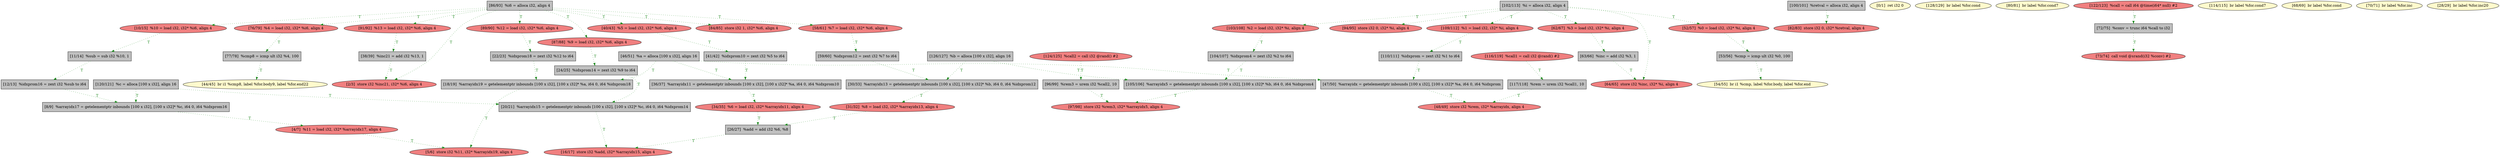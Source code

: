 
digraph G {


node194 [fillcolor=grey,label="[41/42]  %idxprom10 = zext i32 %5 to i64",shape=rectangle,style=filled ]
node189 [fillcolor=grey,label="[53/56]  %cmp = icmp ult i32 %0, 100",shape=rectangle,style=filled ]
node187 [fillcolor=grey,label="[46/51]  %a = alloca [100 x i32], align 16",shape=rectangle,style=filled ]
node183 [fillcolor=lemonchiffon,label="[44/45]  br i1 %cmp8, label %for.body9, label %for.end22",shape=ellipse,style=filled ]
node182 [fillcolor=lightcoral,label="[40/43]  %5 = load i32, i32* %i6, align 4",shape=ellipse,style=filled ]
node181 [fillcolor=grey,label="[38/39]  %inc21 = add i32 %13, 1",shape=rectangle,style=filled ]
node180 [fillcolor=grey,label="[100/101]  %retval = alloca i32, align 4",shape=rectangle,style=filled ]
node179 [fillcolor=grey,label="[8/9]  %arrayidx17 = getelementptr inbounds [100 x i32], [100 x i32]* %c, i64 0, i64 %idxprom16",shape=rectangle,style=filled ]
node175 [fillcolor=lightcoral,label="[4/7]  %11 = load i32, i32* %arrayidx17, align 4",shape=ellipse,style=filled ]
node173 [fillcolor=grey,label="[30/33]  %arrayidx13 = getelementptr inbounds [100 x i32], [100 x i32]* %b, i64 0, i64 %idxprom12",shape=rectangle,style=filled ]
node171 [fillcolor=lightcoral,label="[103/108]  %2 = load i32, i32* %i, align 4",shape=ellipse,style=filled ]
node170 [fillcolor=lemonchiffon,label="[0/1]  ret i32 0",shape=ellipse,style=filled ]
node169 [fillcolor=grey,label="[22/23]  %idxprom18 = zext i32 %12 to i64",shape=rectangle,style=filled ]
node168 [fillcolor=grey,label="[24/25]  %idxprom14 = zext i32 %9 to i64",shape=rectangle,style=filled ]
node167 [fillcolor=lightcoral,label="[2/3]  store i32 %inc21, i32* %i6, align 4",shape=ellipse,style=filled ]
node192 [fillcolor=lightcoral,label="[109/112]  %1 = load i32, i32* %i, align 4",shape=ellipse,style=filled ]
node166 [fillcolor=lightcoral,label="[16/17]  store i32 %add, i32* %arrayidx15, align 4",shape=ellipse,style=filled ]
node145 [fillcolor=lightcoral,label="[89/90]  %12 = load i32, i32* %i6, align 4",shape=ellipse,style=filled ]
node172 [fillcolor=grey,label="[102/113]  %i = alloca i32, align 4",shape=rectangle,style=filled ]
node147 [fillcolor=lightcoral,label="[91/92]  %13 = load i32, i32* %i6, align 4",shape=ellipse,style=filled ]
node185 [fillcolor=grey,label="[11/14]  %sub = sub i32 %10, 1",shape=rectangle,style=filled ]
node155 [fillcolor=lemonchiffon,label="[128/129]  br label %for.cond",shape=ellipse,style=filled ]
node143 [fillcolor=lightcoral,label="[87/88]  %9 = load i32, i32* %i6, align 4",shape=ellipse,style=filled ]
node148 [fillcolor=lightcoral,label="[124/125]  %call2 = call i32 @rand() #2",shape=ellipse,style=filled ]
node144 [fillcolor=grey,label="[120/121]  %c = alloca [100 x i32], align 16",shape=rectangle,style=filled ]
node191 [fillcolor=lightcoral,label="[52/57]  %0 = load i32, i32* %i, align 4",shape=ellipse,style=filled ]
node137 [fillcolor=grey,label="[77/78]  %cmp8 = icmp ult i32 %4, 100",shape=rectangle,style=filled ]
node138 [fillcolor=grey,label="[12/13]  %idxprom16 = zext i32 %sub to i64",shape=rectangle,style=filled ]
node184 [fillcolor=grey,label="[105/106]  %arrayidx5 = getelementptr inbounds [100 x i32], [100 x i32]* %b, i64 0, i64 %idxprom4",shape=rectangle,style=filled ]
node178 [fillcolor=grey,label="[18/19]  %arrayidx19 = getelementptr inbounds [100 x i32], [100 x i32]* %a, i64 0, i64 %idxprom18",shape=rectangle,style=filled ]
node177 [fillcolor=grey,label="[20/21]  %arrayidx15 = getelementptr inbounds [100 x i32], [100 x i32]* %c, i64 0, i64 %idxprom14",shape=rectangle,style=filled ]
node136 [fillcolor=lightcoral,label="[116/119]  %call1 = call i32 @rand() #2",shape=ellipse,style=filled ]
node160 [fillcolor=grey,label="[96/99]  %rem3 = urem i32 %call2, 10",shape=rectangle,style=filled ]
node132 [fillcolor=lightcoral,label="[58/61]  %7 = load i32, i32* %i6, align 4",shape=ellipse,style=filled ]
node130 [fillcolor=grey,label="[59/60]  %idxprom12 = zext i32 %7 to i64",shape=rectangle,style=filled ]
node161 [fillcolor=lightcoral,label="[94/95]  store i32 0, i32* %i, align 4",shape=ellipse,style=filled ]
node141 [fillcolor=lemonchiffon,label="[80/81]  br label %for.cond7",shape=ellipse,style=filled ]
node139 [fillcolor=grey,label="[72/75]  %conv = trunc i64 %call to i32",shape=rectangle,style=filled ]
node176 [fillcolor=lightcoral,label="[10/15]  %10 = load i32, i32* %i6, align 4",shape=ellipse,style=filled ]
node156 [fillcolor=grey,label="[117/118]  %rem = urem i32 %call1, 10",shape=rectangle,style=filled ]
node151 [fillcolor=lightcoral,label="[122/123]  %call = call i64 @time(i64* null) #2",shape=ellipse,style=filled ]
node190 [fillcolor=lemonchiffon,label="[54/55]  br i1 %cmp, label %for.body, label %for.end",shape=ellipse,style=filled ]
node159 [fillcolor=lightcoral,label="[34/35]  %6 = load i32, i32* %arrayidx11, align 4",shape=ellipse,style=filled ]
node152 [fillcolor=lightcoral,label="[97/98]  store i32 %rem3, i32* %arrayidx5, align 4",shape=ellipse,style=filled ]
node193 [fillcolor=lemonchiffon,label="[114/115]  br label %for.cond7",shape=ellipse,style=filled ]
node134 [fillcolor=lemonchiffon,label="[68/69]  br label %for.cond",shape=ellipse,style=filled ]
node150 [fillcolor=grey,label="[110/111]  %idxprom = zext i32 %1 to i64",shape=rectangle,style=filled ]
node154 [fillcolor=lightcoral,label="[84/85]  store i32 1, i32* %i6, align 4",shape=ellipse,style=filled ]
node140 [fillcolor=lightcoral,label="[76/79]  %4 = load i32, i32* %i6, align 4",shape=ellipse,style=filled ]
node188 [fillcolor=grey,label="[47/50]  %arrayidx = getelementptr inbounds [100 x i32], [100 x i32]* %a, i64 0, i64 %idxprom",shape=rectangle,style=filled ]
node146 [fillcolor=grey,label="[63/66]  %inc = add i32 %3, 1",shape=rectangle,style=filled ]
node131 [fillcolor=lemonchiffon,label="[70/71]  br label %for.inc",shape=ellipse,style=filled ]
node149 [fillcolor=grey,label="[86/93]  %i6 = alloca i32, align 4",shape=rectangle,style=filled ]
node153 [fillcolor=lightcoral,label="[31/32]  %8 = load i32, i32* %arrayidx13, align 4",shape=ellipse,style=filled ]
node157 [fillcolor=grey,label="[126/127]  %b = alloca [100 x i32], align 16",shape=rectangle,style=filled ]
node186 [fillcolor=lightcoral,label="[48/49]  store i32 %rem, i32* %arrayidx, align 4",shape=ellipse,style=filled ]
node133 [fillcolor=lightcoral,label="[62/67]  %3 = load i32, i32* %i, align 4",shape=ellipse,style=filled ]
node158 [fillcolor=grey,label="[104/107]  %idxprom4 = zext i32 %2 to i64",shape=rectangle,style=filled ]
node142 [fillcolor=lightcoral,label="[82/83]  store i32 0, i32* %retval, align 4",shape=ellipse,style=filled ]
node162 [fillcolor=lightcoral,label="[64/65]  store i32 %inc, i32* %i, align 4",shape=ellipse,style=filled ]
node135 [fillcolor=lightcoral,label="[73/74]  call void @srand(i32 %conv) #2",shape=ellipse,style=filled ]
node163 [fillcolor=grey,label="[36/37]  %arrayidx11 = getelementptr inbounds [100 x i32], [100 x i32]* %a, i64 0, i64 %idxprom10",shape=rectangle,style=filled ]
node174 [fillcolor=lemonchiffon,label="[28/29]  br label %for.inc20",shape=ellipse,style=filled ]
node164 [fillcolor=grey,label="[26/27]  %add = add i32 %6, %8",shape=rectangle,style=filled ]
node165 [fillcolor=lightcoral,label="[5/6]  store i32 %11, i32* %arrayidx19, align 4",shape=ellipse,style=filled ]

node156->node186 [style=dotted,color=forestgreen,label="T",fontcolor=forestgreen ]
node157->node173 [style=dotted,color=forestgreen,label="T",fontcolor=forestgreen ]
node132->node130 [style=dotted,color=forestgreen,label="T",fontcolor=forestgreen ]
node194->node163 [style=dotted,color=forestgreen,label="T",fontcolor=forestgreen ]
node172->node133 [style=dotted,color=forestgreen,label="T",fontcolor=forestgreen ]
node172->node171 [style=dotted,color=forestgreen,label="T",fontcolor=forestgreen ]
node172->node161 [style=dotted,color=forestgreen,label="T",fontcolor=forestgreen ]
node172->node191 [style=dotted,color=forestgreen,label="T",fontcolor=forestgreen ]
node180->node142 [style=dotted,color=forestgreen,label="T",fontcolor=forestgreen ]
node175->node165 [style=dotted,color=forestgreen,label="T",fontcolor=forestgreen ]
node192->node150 [style=dotted,color=forestgreen,label="T",fontcolor=forestgreen ]
node172->node162 [style=dotted,color=forestgreen,label="T",fontcolor=forestgreen ]
node144->node177 [style=dotted,color=forestgreen,label="T",fontcolor=forestgreen ]
node158->node184 [style=dotted,color=forestgreen,label="T",fontcolor=forestgreen ]
node189->node190 [style=dotted,color=forestgreen,label="T",fontcolor=forestgreen ]
node188->node186 [style=dotted,color=forestgreen,label="T",fontcolor=forestgreen ]
node178->node165 [style=dotted,color=forestgreen,label="T",fontcolor=forestgreen ]
node138->node179 [style=dotted,color=forestgreen,label="T",fontcolor=forestgreen ]
node149->node140 [style=dotted,color=forestgreen,label="T",fontcolor=forestgreen ]
node149->node182 [style=dotted,color=forestgreen,label="T",fontcolor=forestgreen ]
node163->node159 [style=dotted,color=forestgreen,label="T",fontcolor=forestgreen ]
node171->node158 [style=dotted,color=forestgreen,label="T",fontcolor=forestgreen ]
node149->node167 [style=dotted,color=forestgreen,label="T",fontcolor=forestgreen ]
node149->node147 [style=dotted,color=forestgreen,label="T",fontcolor=forestgreen ]
node164->node166 [style=dotted,color=forestgreen,label="T",fontcolor=forestgreen ]
node151->node139 [style=dotted,color=forestgreen,label="T",fontcolor=forestgreen ]
node191->node189 [style=dotted,color=forestgreen,label="T",fontcolor=forestgreen ]
node176->node185 [style=dotted,color=forestgreen,label="T",fontcolor=forestgreen ]
node140->node137 [style=dotted,color=forestgreen,label="T",fontcolor=forestgreen ]
node137->node183 [style=dotted,color=forestgreen,label="T",fontcolor=forestgreen ]
node144->node179 [style=dotted,color=forestgreen,label="T",fontcolor=forestgreen ]
node157->node184 [style=dotted,color=forestgreen,label="T",fontcolor=forestgreen ]
node185->node138 [style=dotted,color=forestgreen,label="T",fontcolor=forestgreen ]
node177->node166 [style=dotted,color=forestgreen,label="T",fontcolor=forestgreen ]
node182->node194 [style=dotted,color=forestgreen,label="T",fontcolor=forestgreen ]
node149->node145 [style=dotted,color=forestgreen,label="T",fontcolor=forestgreen ]
node149->node143 [style=dotted,color=forestgreen,label="T",fontcolor=forestgreen ]
node153->node164 [style=dotted,color=forestgreen,label="T",fontcolor=forestgreen ]
node172->node192 [style=dotted,color=forestgreen,label="T",fontcolor=forestgreen ]
node145->node169 [style=dotted,color=forestgreen,label="T",fontcolor=forestgreen ]
node146->node162 [style=dotted,color=forestgreen,label="T",fontcolor=forestgreen ]
node150->node188 [style=dotted,color=forestgreen,label="T",fontcolor=forestgreen ]
node159->node164 [style=dotted,color=forestgreen,label="T",fontcolor=forestgreen ]
node139->node135 [style=dotted,color=forestgreen,label="T",fontcolor=forestgreen ]
node130->node173 [style=dotted,color=forestgreen,label="T",fontcolor=forestgreen ]
node149->node132 [style=dotted,color=forestgreen,label="T",fontcolor=forestgreen ]
node187->node188 [style=dotted,color=forestgreen,label="T",fontcolor=forestgreen ]
node160->node152 [style=dotted,color=forestgreen,label="T",fontcolor=forestgreen ]
node133->node146 [style=dotted,color=forestgreen,label="T",fontcolor=forestgreen ]
node179->node175 [style=dotted,color=forestgreen,label="T",fontcolor=forestgreen ]
node149->node176 [style=dotted,color=forestgreen,label="T",fontcolor=forestgreen ]
node168->node177 [style=dotted,color=forestgreen,label="T",fontcolor=forestgreen ]
node184->node152 [style=dotted,color=forestgreen,label="T",fontcolor=forestgreen ]
node147->node181 [style=dotted,color=forestgreen,label="T",fontcolor=forestgreen ]
node148->node160 [style=dotted,color=forestgreen,label="T",fontcolor=forestgreen ]
node136->node156 [style=dotted,color=forestgreen,label="T",fontcolor=forestgreen ]
node187->node178 [style=dotted,color=forestgreen,label="T",fontcolor=forestgreen ]
node143->node168 [style=dotted,color=forestgreen,label="T",fontcolor=forestgreen ]
node187->node163 [style=dotted,color=forestgreen,label="T",fontcolor=forestgreen ]
node169->node178 [style=dotted,color=forestgreen,label="T",fontcolor=forestgreen ]
node149->node154 [style=dotted,color=forestgreen,label="T",fontcolor=forestgreen ]
node173->node153 [style=dotted,color=forestgreen,label="T",fontcolor=forestgreen ]
node181->node167 [style=dotted,color=forestgreen,label="T",fontcolor=forestgreen ]


}
